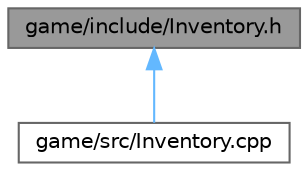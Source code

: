 digraph "game/include/Inventory.h"
{
 // LATEX_PDF_SIZE
  bgcolor="transparent";
  edge [fontname=Helvetica,fontsize=10,labelfontname=Helvetica,labelfontsize=10];
  node [fontname=Helvetica,fontsize=10,shape=box,height=0.2,width=0.4];
  Node1 [id="Node000001",label="game/include/Inventory.h",height=0.2,width=0.4,color="gray40", fillcolor="grey60", style="filled", fontcolor="black",tooltip="Player inventory management class."];
  Node1 -> Node2 [id="edge1_Node000001_Node000002",dir="back",color="steelblue1",style="solid",tooltip=" "];
  Node2 [id="Node000002",label="game/src/Inventory.cpp",height=0.2,width=0.4,color="grey40", fillcolor="white", style="filled",URL="$Inventory_8cpp.html",tooltip=" "];
}
